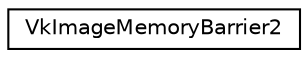 digraph "Graphical Class Hierarchy"
{
 // LATEX_PDF_SIZE
  edge [fontname="Helvetica",fontsize="10",labelfontname="Helvetica",labelfontsize="10"];
  node [fontname="Helvetica",fontsize="10",shape=record];
  rankdir="LR";
  Node0 [label="VkImageMemoryBarrier2",height=0.2,width=0.4,color="black", fillcolor="white", style="filled",URL="$structVkImageMemoryBarrier2.html",tooltip=" "];
}
